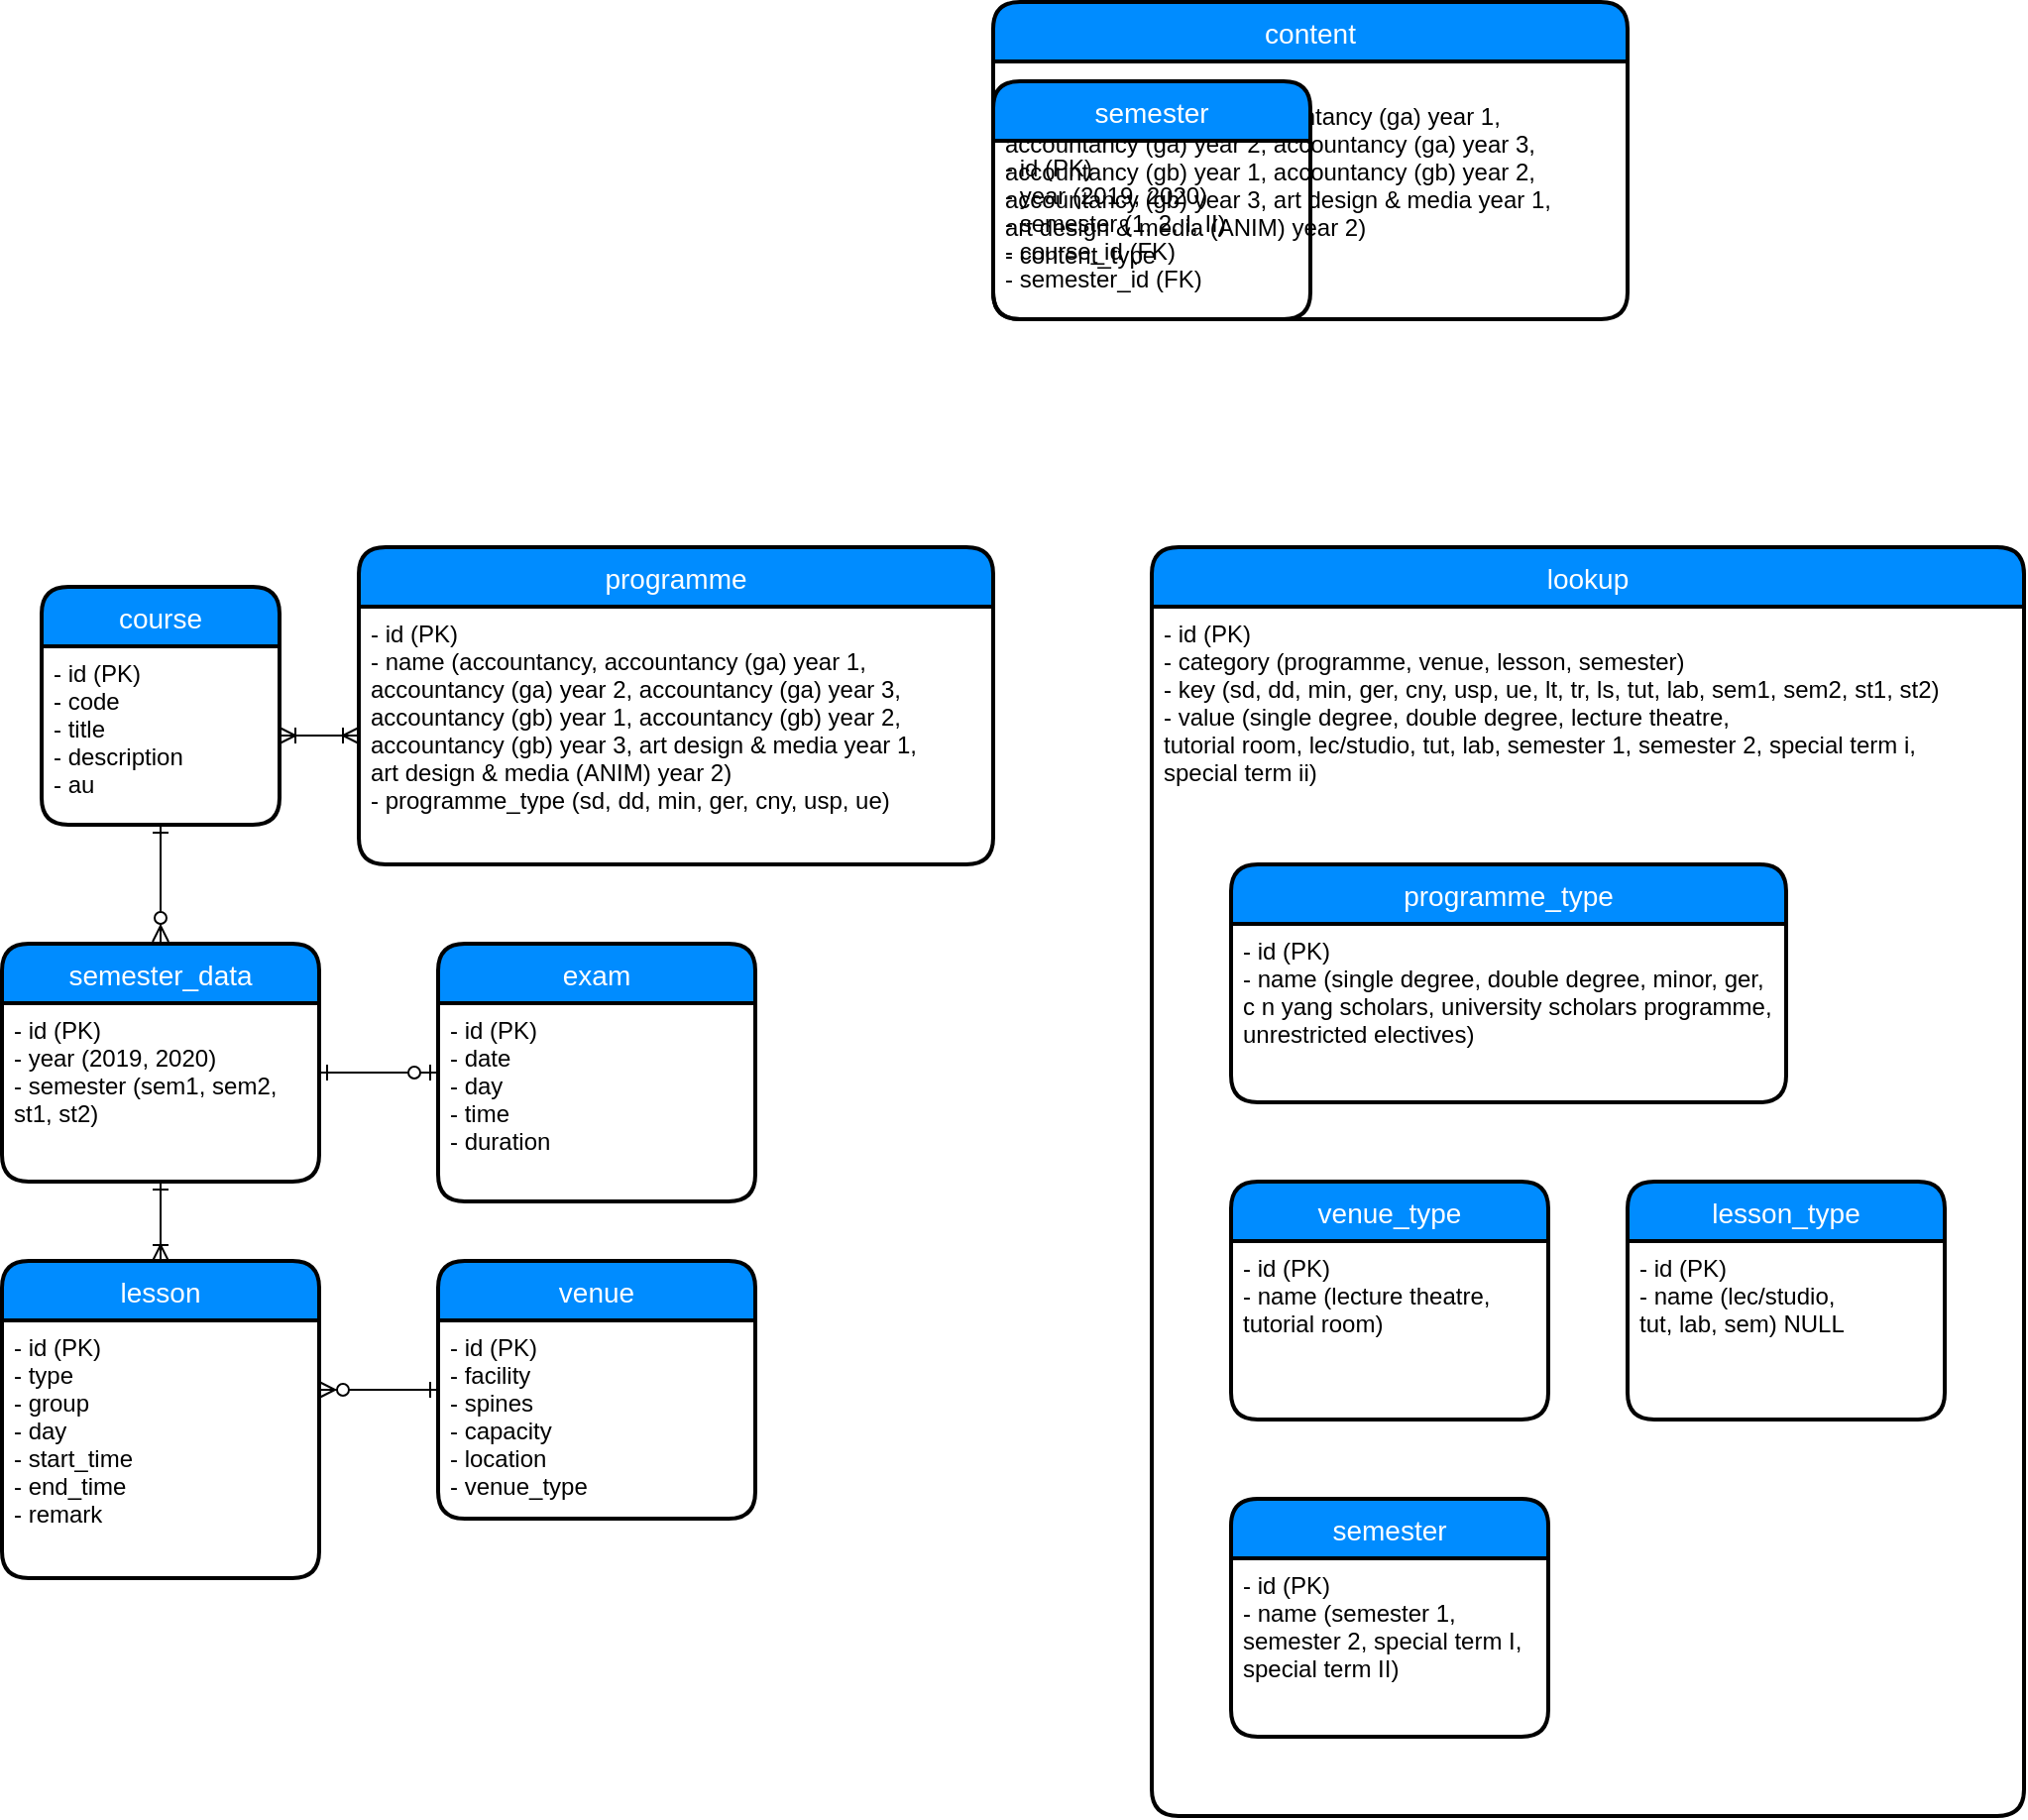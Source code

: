 <mxfile version="12.9.3" type="github">
  <diagram id="C5RBs43oDa-KdzZeNtuy" name="Page-1">
    <mxGraphModel dx="2249" dy="1910" grid="1" gridSize="10" guides="1" tooltips="1" connect="1" arrows="1" fold="1" page="1" pageScale="1" pageWidth="827" pageHeight="1169" math="0" shadow="0">
      <root>
        <mxCell id="WIyWlLk6GJQsqaUBKTNV-0" />
        <mxCell id="WIyWlLk6GJQsqaUBKTNV-1" parent="WIyWlLk6GJQsqaUBKTNV-0" />
        <mxCell id="qA88r-ku_hP-vUYEzjVc-21" value="programme_type" style="swimlane;childLayout=stackLayout;horizontal=1;startSize=30;horizontalStack=0;fillColor=#008cff;fontColor=#FFFFFF;rounded=1;fontSize=14;fontStyle=0;strokeWidth=2;resizeParent=0;resizeLast=1;shadow=0;dashed=0;align=center;" vertex="1" parent="WIyWlLk6GJQsqaUBKTNV-1">
          <mxGeometry x="120" y="240" width="280" height="120" as="geometry" />
        </mxCell>
        <mxCell id="qA88r-ku_hP-vUYEzjVc-22" value="- id (PK)&#xa;- name (single degree, double degree, minor, ger, &#xa;c n yang scholars, university scholars programme, &#xa;unrestricted electives) " style="align=left;strokeColor=none;fillColor=none;spacingLeft=4;fontSize=12;verticalAlign=top;resizable=0;rotatable=0;part=1;" vertex="1" parent="qA88r-ku_hP-vUYEzjVc-21">
          <mxGeometry y="30" width="280" height="90" as="geometry" />
        </mxCell>
        <mxCell id="qA88r-ku_hP-vUYEzjVc-51" value="content" style="swimlane;childLayout=stackLayout;horizontal=1;startSize=30;horizontalStack=0;fillColor=#008cff;fontColor=#FFFFFF;rounded=1;fontSize=14;fontStyle=0;strokeWidth=2;resizeParent=0;resizeLast=1;shadow=0;dashed=0;align=center;" vertex="1" parent="WIyWlLk6GJQsqaUBKTNV-1">
          <mxGeometry y="-195" width="320" height="160" as="geometry" />
        </mxCell>
        <mxCell id="qA88r-ku_hP-vUYEzjVc-52" value="- id (PK)&#xa;- name (accountancy, accountancy (ga) year 1, &#xa;accountancy (ga) year 2, accountancy (ga) year 3, &#xa;accountancy (gb) year 1, accountancy (gb) year 2, &#xa;accountancy (gb) year 3, art design &amp; media year 1,&#xa;art design &amp; media (ANIM) year 2)&#xa;- content_type" style="align=left;strokeColor=none;fillColor=none;spacingLeft=4;fontSize=12;verticalAlign=top;resizable=0;rotatable=0;part=1;" vertex="1" parent="qA88r-ku_hP-vUYEzjVc-51">
          <mxGeometry y="30" width="320" height="130" as="geometry" />
        </mxCell>
        <mxCell id="qA88r-ku_hP-vUYEzjVc-37" value="venue_type" style="swimlane;childLayout=stackLayout;horizontal=1;startSize=30;horizontalStack=0;fillColor=#008cff;fontColor=#FFFFFF;rounded=1;fontSize=14;fontStyle=0;strokeWidth=2;resizeParent=0;resizeLast=1;shadow=0;dashed=0;align=center;" vertex="1" parent="WIyWlLk6GJQsqaUBKTNV-1">
          <mxGeometry x="120" y="400" width="160" height="120" as="geometry" />
        </mxCell>
        <mxCell id="qA88r-ku_hP-vUYEzjVc-38" value="- id (PK)&#xa;- name (lecture theatre, &#xa;tutorial room)" style="align=left;strokeColor=none;fillColor=none;spacingLeft=4;fontSize=12;verticalAlign=top;resizable=0;rotatable=0;part=1;" vertex="1" parent="qA88r-ku_hP-vUYEzjVc-37">
          <mxGeometry y="30" width="160" height="90" as="geometry" />
        </mxCell>
        <mxCell id="qA88r-ku_hP-vUYEzjVc-55" style="edgeStyle=orthogonalEdgeStyle;rounded=0;orthogonalLoop=1;jettySize=auto;html=1;entryX=1;entryY=0.5;entryDx=0;entryDy=0;startArrow=ERoneToMany;startFill=0;endArrow=ERoneToMany;endFill=0;" edge="1" parent="WIyWlLk6GJQsqaUBKTNV-1" source="qA88r-ku_hP-vUYEzjVc-19" target="qA88r-ku_hP-vUYEzjVc-12">
          <mxGeometry relative="1" as="geometry" />
        </mxCell>
        <mxCell id="qA88r-ku_hP-vUYEzjVc-45" value="lesson_type" style="swimlane;childLayout=stackLayout;horizontal=1;startSize=30;horizontalStack=0;fillColor=#008cff;fontColor=#FFFFFF;rounded=1;fontSize=14;fontStyle=0;strokeWidth=2;resizeParent=0;resizeLast=1;shadow=0;dashed=0;align=center;" vertex="1" parent="WIyWlLk6GJQsqaUBKTNV-1">
          <mxGeometry x="320" y="400" width="160" height="120" as="geometry" />
        </mxCell>
        <mxCell id="qA88r-ku_hP-vUYEzjVc-46" value="- id (PK)&#xa;- name (lec/studio, &#xa;tut, lab, sem) NULL" style="align=left;strokeColor=none;fillColor=none;spacingLeft=4;fontSize=12;verticalAlign=top;resizable=0;rotatable=0;part=1;" vertex="1" parent="qA88r-ku_hP-vUYEzjVc-45">
          <mxGeometry y="30" width="160" height="90" as="geometry" />
        </mxCell>
        <mxCell id="qA88r-ku_hP-vUYEzjVc-48" value="lookup" style="swimlane;childLayout=stackLayout;horizontal=1;startSize=30;horizontalStack=0;fillColor=#008cff;fontColor=#FFFFFF;rounded=1;fontSize=14;fontStyle=0;strokeWidth=2;resizeParent=0;resizeLast=1;shadow=0;dashed=0;align=center;" vertex="1" parent="WIyWlLk6GJQsqaUBKTNV-1">
          <mxGeometry x="80" y="80" width="440" height="640" as="geometry" />
        </mxCell>
        <mxCell id="qA88r-ku_hP-vUYEzjVc-49" value="- id (PK)&#xa;- category (programme, venue, lesson, semester)&#xa;- key (sd, dd, min, ger, cny, usp, ue, lt, tr, ls, tut, lab, sem1, sem2, st1, st2)&#xa;- value (single degree, double degree, lecture theatre, &#xa;tutorial room, lec/studio, tut, lab, semester 1, semester 2, special term i, &#xa;special term ii)" style="align=left;strokeColor=none;fillColor=none;spacingLeft=4;fontSize=12;verticalAlign=top;resizable=0;rotatable=0;part=1;" vertex="1" parent="qA88r-ku_hP-vUYEzjVc-48">
          <mxGeometry y="30" width="440" height="610" as="geometry" />
        </mxCell>
        <mxCell id="qA88r-ku_hP-vUYEzjVc-18" value="programme" style="swimlane;childLayout=stackLayout;horizontal=1;startSize=30;horizontalStack=0;fillColor=#008cff;fontColor=#FFFFFF;rounded=1;fontSize=14;fontStyle=0;strokeWidth=2;resizeParent=0;resizeLast=1;shadow=0;dashed=0;align=center;" vertex="1" parent="WIyWlLk6GJQsqaUBKTNV-1">
          <mxGeometry x="-320" y="80" width="320" height="160" as="geometry" />
        </mxCell>
        <mxCell id="qA88r-ku_hP-vUYEzjVc-19" value="- id (PK)&#xa;- name (accountancy, accountancy (ga) year 1, &#xa;accountancy (ga) year 2, accountancy (ga) year 3, &#xa;accountancy (gb) year 1, accountancy (gb) year 2, &#xa;accountancy (gb) year 3, art design &amp; media year 1,&#xa;art design &amp; media (ANIM) year 2)&#xa;- programme_type (sd, dd, min, ger, cny, usp, ue)" style="align=left;strokeColor=none;fillColor=none;spacingLeft=4;fontSize=12;verticalAlign=top;resizable=0;rotatable=0;part=1;" vertex="1" parent="qA88r-ku_hP-vUYEzjVc-18">
          <mxGeometry y="30" width="320" height="130" as="geometry" />
        </mxCell>
        <mxCell id="qA88r-ku_hP-vUYEzjVc-11" value="course" style="swimlane;childLayout=stackLayout;horizontal=1;startSize=30;horizontalStack=0;fillColor=#008cff;fontColor=#FFFFFF;rounded=1;fontSize=14;fontStyle=0;strokeWidth=2;resizeParent=0;resizeLast=1;shadow=0;dashed=0;align=center;" vertex="1" parent="WIyWlLk6GJQsqaUBKTNV-1">
          <mxGeometry x="-480" y="100" width="120" height="120" as="geometry" />
        </mxCell>
        <mxCell id="qA88r-ku_hP-vUYEzjVc-12" value="- id (PK)&#xa;- code&#xa;- title&#xa;- description&#xa;- au" style="align=left;strokeColor=none;fillColor=none;spacingLeft=4;fontSize=12;verticalAlign=top;resizable=0;rotatable=0;part=1;" vertex="1" parent="qA88r-ku_hP-vUYEzjVc-11">
          <mxGeometry y="30" width="120" height="90" as="geometry" />
        </mxCell>
        <mxCell id="qA88r-ku_hP-vUYEzjVc-57" value="semester" style="swimlane;childLayout=stackLayout;horizontal=1;startSize=30;horizontalStack=0;fillColor=#008cff;fontColor=#FFFFFF;rounded=1;fontSize=14;fontStyle=0;strokeWidth=2;resizeParent=0;resizeLast=1;shadow=0;dashed=0;align=center;" vertex="1" parent="WIyWlLk6GJQsqaUBKTNV-1">
          <mxGeometry y="-155" width="160" height="120" as="geometry" />
        </mxCell>
        <mxCell id="qA88r-ku_hP-vUYEzjVc-58" value="- id (PK)&#xa;- year (2019, 2020)&#xa;- semester (1, 2, I, II)&#xa;- course_id (FK)&#xa;- semester_id (FK)" style="align=left;strokeColor=none;fillColor=none;spacingLeft=4;fontSize=12;verticalAlign=top;resizable=0;rotatable=0;part=1;" vertex="1" parent="qA88r-ku_hP-vUYEzjVc-57">
          <mxGeometry y="30" width="160" height="90" as="geometry" />
        </mxCell>
        <mxCell id="qA88r-ku_hP-vUYEzjVc-13" value="semester" style="swimlane;childLayout=stackLayout;horizontal=1;startSize=30;horizontalStack=0;fillColor=#008cff;fontColor=#FFFFFF;rounded=1;fontSize=14;fontStyle=0;strokeWidth=2;resizeParent=0;resizeLast=1;shadow=0;dashed=0;align=center;" vertex="1" parent="WIyWlLk6GJQsqaUBKTNV-1">
          <mxGeometry x="120" y="560" width="160" height="120" as="geometry" />
        </mxCell>
        <mxCell id="qA88r-ku_hP-vUYEzjVc-14" value="- id (PK)&#xa;- name (semester 1, &#xa;semester 2, special term I,&#xa;special term II)" style="align=left;strokeColor=none;fillColor=none;spacingLeft=4;fontSize=12;verticalAlign=top;resizable=0;rotatable=0;part=1;" vertex="1" parent="qA88r-ku_hP-vUYEzjVc-13">
          <mxGeometry y="30" width="160" height="90" as="geometry" />
        </mxCell>
        <mxCell id="qA88r-ku_hP-vUYEzjVc-59" value="" style="edgeStyle=orthogonalEdgeStyle;rounded=0;orthogonalLoop=1;jettySize=auto;html=1;startArrow=ERone;startFill=0;endArrow=ERzeroToMany;endFill=1;" edge="1" parent="WIyWlLk6GJQsqaUBKTNV-1" source="qA88r-ku_hP-vUYEzjVc-12">
          <mxGeometry relative="1" as="geometry">
            <mxPoint x="-420" y="279" as="targetPoint" />
          </mxGeometry>
        </mxCell>
        <mxCell id="qA88r-ku_hP-vUYEzjVc-26" value="semester_data" style="swimlane;childLayout=stackLayout;horizontal=1;startSize=30;horizontalStack=0;fillColor=#008cff;fontColor=#FFFFFF;rounded=1;fontSize=14;fontStyle=0;strokeWidth=2;resizeParent=0;resizeLast=1;shadow=0;dashed=0;align=center;" vertex="1" parent="WIyWlLk6GJQsqaUBKTNV-1">
          <mxGeometry x="-500" y="280" width="160" height="120" as="geometry" />
        </mxCell>
        <mxCell id="qA88r-ku_hP-vUYEzjVc-27" value="- id (PK)&#xa;- year (2019, 2020)&#xa;- semester (sem1, sem2, &#xa;st1, st2)" style="align=left;strokeColor=none;fillColor=none;spacingLeft=4;fontSize=12;verticalAlign=top;resizable=0;rotatable=0;part=1;" vertex="1" parent="qA88r-ku_hP-vUYEzjVc-26">
          <mxGeometry y="30" width="160" height="90" as="geometry" />
        </mxCell>
        <mxCell id="qA88r-ku_hP-vUYEzjVc-41" value="lesson" style="swimlane;childLayout=stackLayout;horizontal=1;startSize=30;horizontalStack=0;fillColor=#008cff;fontColor=#FFFFFF;rounded=1;fontSize=14;fontStyle=0;strokeWidth=2;resizeParent=0;resizeLast=1;shadow=0;dashed=0;align=center;" vertex="1" parent="WIyWlLk6GJQsqaUBKTNV-1">
          <mxGeometry x="-500" y="440" width="160" height="160" as="geometry" />
        </mxCell>
        <mxCell id="qA88r-ku_hP-vUYEzjVc-42" value="- id (PK)&#xa;- type&#xa;- group&#xa;- day&#xa;- start_time&#xa;- end_time&#xa;- remark" style="align=left;strokeColor=none;fillColor=none;spacingLeft=4;fontSize=12;verticalAlign=top;resizable=0;rotatable=0;part=1;" vertex="1" parent="qA88r-ku_hP-vUYEzjVc-41">
          <mxGeometry y="30" width="160" height="130" as="geometry" />
        </mxCell>
        <mxCell id="qA88r-ku_hP-vUYEzjVc-62" value="" style="edgeStyle=orthogonalEdgeStyle;rounded=0;orthogonalLoop=1;jettySize=auto;html=1;startArrow=ERone;startFill=0;endArrow=ERoneToMany;endFill=0;" edge="1" parent="WIyWlLk6GJQsqaUBKTNV-1" source="qA88r-ku_hP-vUYEzjVc-27">
          <mxGeometry relative="1" as="geometry">
            <mxPoint x="-420" y="440" as="targetPoint" />
          </mxGeometry>
        </mxCell>
        <mxCell id="qA88r-ku_hP-vUYEzjVc-63" value="" style="edgeStyle=orthogonalEdgeStyle;rounded=0;orthogonalLoop=1;jettySize=auto;html=1;startArrow=ERone;startFill=0;endArrow=ERzeroToMany;endFill=1;" edge="1" parent="WIyWlLk6GJQsqaUBKTNV-1" source="qA88r-ku_hP-vUYEzjVc-35" target="qA88r-ku_hP-vUYEzjVc-42">
          <mxGeometry relative="1" as="geometry">
            <Array as="points">
              <mxPoint x="-320" y="505" />
              <mxPoint x="-320" y="505" />
            </Array>
          </mxGeometry>
        </mxCell>
        <mxCell id="qA88r-ku_hP-vUYEzjVc-35" value="venue" style="swimlane;childLayout=stackLayout;horizontal=1;startSize=30;horizontalStack=0;fillColor=#008cff;fontColor=#FFFFFF;rounded=1;fontSize=14;fontStyle=0;strokeWidth=2;resizeParent=0;resizeLast=1;shadow=0;dashed=0;align=center;" vertex="1" parent="WIyWlLk6GJQsqaUBKTNV-1">
          <mxGeometry x="-280" y="440" width="160" height="130" as="geometry" />
        </mxCell>
        <mxCell id="qA88r-ku_hP-vUYEzjVc-36" value="- id (PK)&#xa;- facility&#xa;- spines&#xa;- capacity&#xa;- location&#xa;- venue_type" style="align=left;strokeColor=none;fillColor=none;spacingLeft=4;fontSize=12;verticalAlign=top;resizable=0;rotatable=0;part=1;" vertex="1" parent="qA88r-ku_hP-vUYEzjVc-35">
          <mxGeometry y="30" width="160" height="100" as="geometry" />
        </mxCell>
        <mxCell id="qA88r-ku_hP-vUYEzjVc-67" value="" style="edgeStyle=orthogonalEdgeStyle;rounded=0;orthogonalLoop=1;jettySize=auto;html=1;startArrow=ERzeroToOne;startFill=1;endArrow=ERone;endFill=0;" edge="1" parent="WIyWlLk6GJQsqaUBKTNV-1" source="qA88r-ku_hP-vUYEzjVc-64" target="qA88r-ku_hP-vUYEzjVc-27">
          <mxGeometry relative="1" as="geometry">
            <Array as="points">
              <mxPoint x="-320" y="345" />
              <mxPoint x="-320" y="345" />
            </Array>
          </mxGeometry>
        </mxCell>
        <mxCell id="qA88r-ku_hP-vUYEzjVc-64" value="exam" style="swimlane;childLayout=stackLayout;horizontal=1;startSize=30;horizontalStack=0;fillColor=#008cff;fontColor=#FFFFFF;rounded=1;fontSize=14;fontStyle=0;strokeWidth=2;resizeParent=0;resizeLast=1;shadow=0;dashed=0;align=center;" vertex="1" parent="WIyWlLk6GJQsqaUBKTNV-1">
          <mxGeometry x="-280" y="280" width="160" height="130" as="geometry" />
        </mxCell>
        <mxCell id="qA88r-ku_hP-vUYEzjVc-65" value="- id (PK)&#xa;- date&#xa;- day&#xa;- time&#xa;- duration" style="align=left;strokeColor=none;fillColor=none;spacingLeft=4;fontSize=12;verticalAlign=top;resizable=0;rotatable=0;part=1;" vertex="1" parent="qA88r-ku_hP-vUYEzjVc-64">
          <mxGeometry y="30" width="160" height="100" as="geometry" />
        </mxCell>
      </root>
    </mxGraphModel>
  </diagram>
</mxfile>
